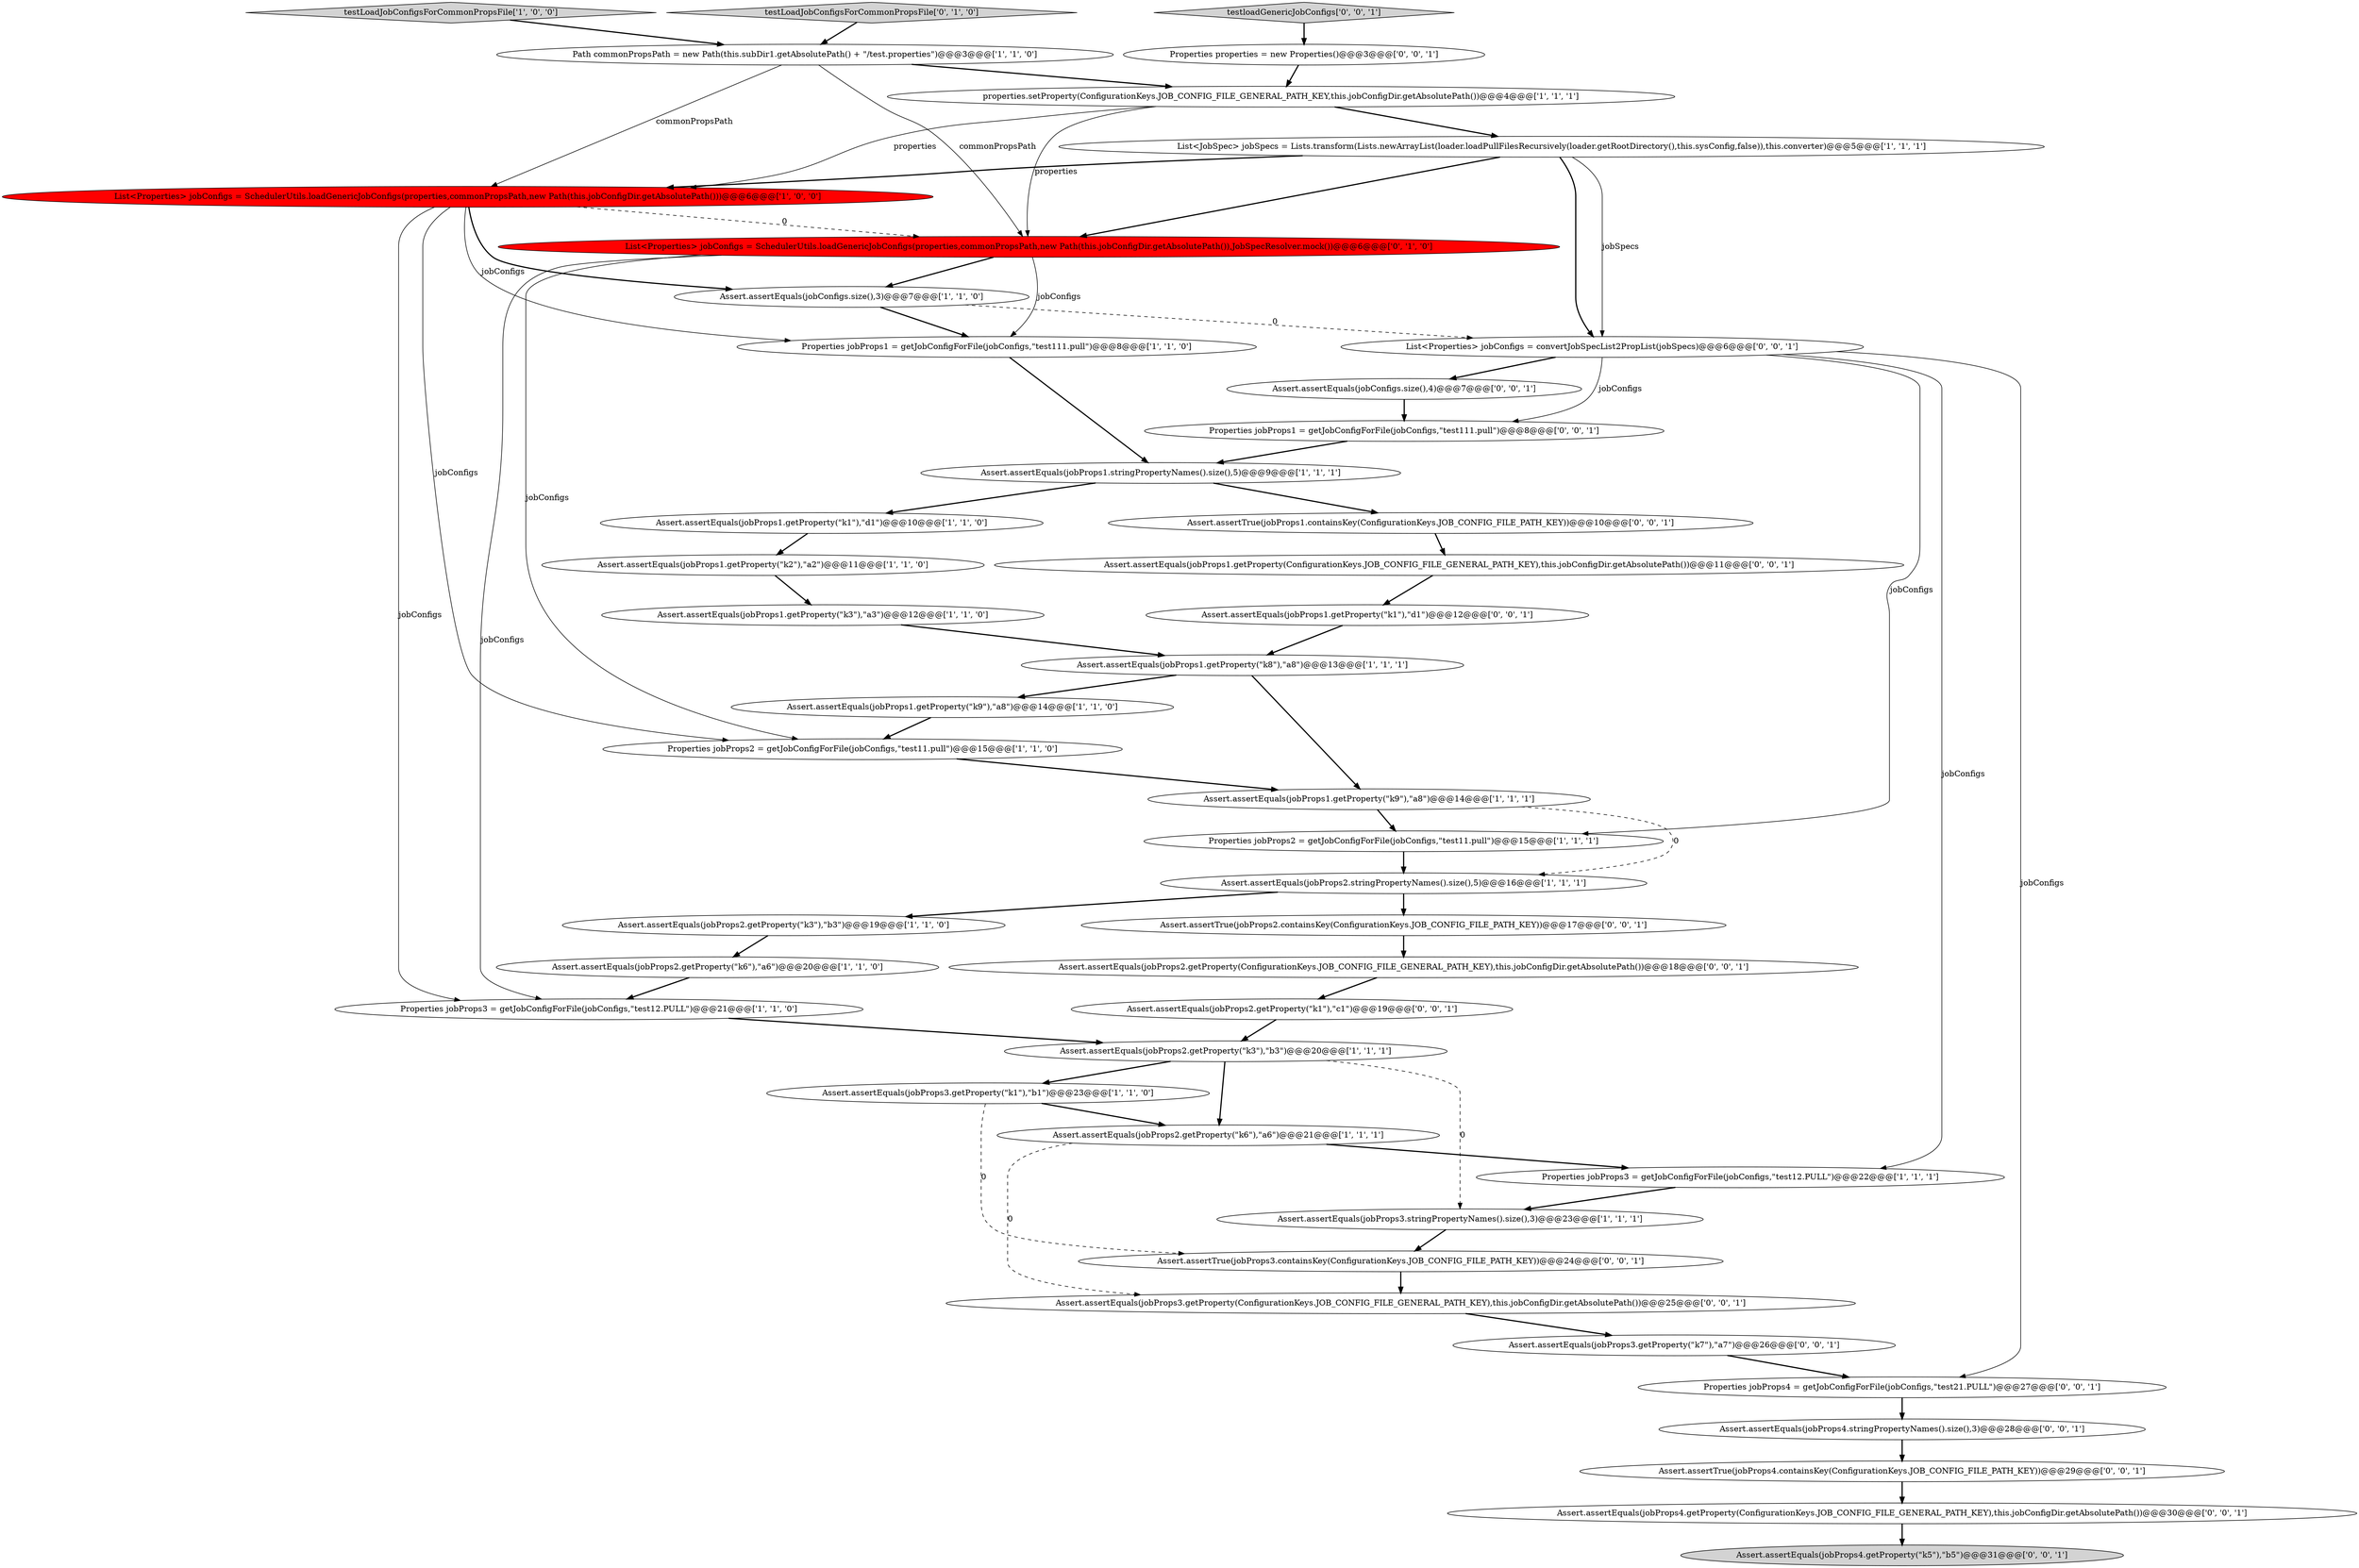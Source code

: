 digraph {
35 [style = filled, label = "List<Properties> jobConfigs = convertJobSpecList2PropList(jobSpecs)@@@6@@@['0', '0', '1']", fillcolor = white, shape = ellipse image = "AAA0AAABBB3BBB"];
11 [style = filled, label = "Assert.assertEquals(jobProps1.getProperty(\"k8\"),\"a8\")@@@13@@@['1', '1', '1']", fillcolor = white, shape = ellipse image = "AAA0AAABBB1BBB"];
13 [style = filled, label = "Assert.assertEquals(jobProps1.stringPropertyNames().size(),5)@@@9@@@['1', '1', '1']", fillcolor = white, shape = ellipse image = "AAA0AAABBB1BBB"];
38 [style = filled, label = "Assert.assertEquals(jobProps2.getProperty(\"k1\"),\"c1\")@@@19@@@['0', '0', '1']", fillcolor = white, shape = ellipse image = "AAA0AAABBB3BBB"];
41 [style = filled, label = "Assert.assertTrue(jobProps1.containsKey(ConfigurationKeys.JOB_CONFIG_FILE_PATH_KEY))@@@10@@@['0', '0', '1']", fillcolor = white, shape = ellipse image = "AAA0AAABBB3BBB"];
34 [style = filled, label = "Assert.assertEquals(jobProps1.getProperty(\"k1\"),\"d1\")@@@12@@@['0', '0', '1']", fillcolor = white, shape = ellipse image = "AAA0AAABBB3BBB"];
32 [style = filled, label = "Properties jobProps4 = getJobConfigForFile(jobConfigs,\"test21.PULL\")@@@27@@@['0', '0', '1']", fillcolor = white, shape = ellipse image = "AAA0AAABBB3BBB"];
6 [style = filled, label = "Assert.assertEquals(jobProps2.getProperty(\"k6\"),\"a6\")@@@21@@@['1', '1', '1']", fillcolor = white, shape = ellipse image = "AAA0AAABBB1BBB"];
33 [style = filled, label = "Assert.assertTrue(jobProps2.containsKey(ConfigurationKeys.JOB_CONFIG_FILE_PATH_KEY))@@@17@@@['0', '0', '1']", fillcolor = white, shape = ellipse image = "AAA0AAABBB3BBB"];
25 [style = filled, label = "testLoadJobConfigsForCommonPropsFile['0', '1', '0']", fillcolor = lightgray, shape = diamond image = "AAA0AAABBB2BBB"];
19 [style = filled, label = "Assert.assertEquals(jobConfigs.size(),3)@@@7@@@['1', '1', '0']", fillcolor = white, shape = ellipse image = "AAA0AAABBB1BBB"];
42 [style = filled, label = "testloadGenericJobConfigs['0', '0', '1']", fillcolor = lightgray, shape = diamond image = "AAA0AAABBB3BBB"];
15 [style = filled, label = "Assert.assertEquals(jobProps2.stringPropertyNames().size(),5)@@@16@@@['1', '1', '1']", fillcolor = white, shape = ellipse image = "AAA0AAABBB1BBB"];
26 [style = filled, label = "List<Properties> jobConfigs = SchedulerUtils.loadGenericJobConfigs(properties,commonPropsPath,new Path(this.jobConfigDir.getAbsolutePath()),JobSpecResolver.mock())@@@6@@@['0', '1', '0']", fillcolor = red, shape = ellipse image = "AAA1AAABBB2BBB"];
45 [style = filled, label = "Assert.assertEquals(jobProps4.getProperty(\"k5\"),\"b5\")@@@31@@@['0', '0', '1']", fillcolor = lightgray, shape = ellipse image = "AAA0AAABBB3BBB"];
29 [style = filled, label = "Assert.assertEquals(jobProps1.getProperty(ConfigurationKeys.JOB_CONFIG_FILE_GENERAL_PATH_KEY),this.jobConfigDir.getAbsolutePath())@@@11@@@['0', '0', '1']", fillcolor = white, shape = ellipse image = "AAA0AAABBB3BBB"];
24 [style = filled, label = "Properties jobProps3 = getJobConfigForFile(jobConfigs,\"test12.PULL\")@@@21@@@['1', '1', '0']", fillcolor = white, shape = ellipse image = "AAA0AAABBB1BBB"];
17 [style = filled, label = "Assert.assertEquals(jobProps1.getProperty(\"k3\"),\"a3\")@@@12@@@['1', '1', '0']", fillcolor = white, shape = ellipse image = "AAA0AAABBB1BBB"];
8 [style = filled, label = "properties.setProperty(ConfigurationKeys.JOB_CONFIG_FILE_GENERAL_PATH_KEY,this.jobConfigDir.getAbsolutePath())@@@4@@@['1', '1', '1']", fillcolor = white, shape = ellipse image = "AAA0AAABBB1BBB"];
1 [style = filled, label = "Assert.assertEquals(jobProps1.getProperty(\"k1\"),\"d1\")@@@10@@@['1', '1', '0']", fillcolor = white, shape = ellipse image = "AAA0AAABBB1BBB"];
3 [style = filled, label = "Path commonPropsPath = new Path(this.subDir1.getAbsolutePath() + \"/test.properties\")@@@3@@@['1', '1', '0']", fillcolor = white, shape = ellipse image = "AAA0AAABBB1BBB"];
18 [style = filled, label = "Assert.assertEquals(jobProps1.getProperty(\"k9\"),\"a8\")@@@14@@@['1', '1', '0']", fillcolor = white, shape = ellipse image = "AAA0AAABBB1BBB"];
21 [style = filled, label = "Assert.assertEquals(jobProps3.stringPropertyNames().size(),3)@@@23@@@['1', '1', '1']", fillcolor = white, shape = ellipse image = "AAA0AAABBB1BBB"];
31 [style = filled, label = "Assert.assertEquals(jobConfigs.size(),4)@@@7@@@['0', '0', '1']", fillcolor = white, shape = ellipse image = "AAA0AAABBB3BBB"];
7 [style = filled, label = "Assert.assertEquals(jobProps2.getProperty(\"k3\"),\"b3\")@@@19@@@['1', '1', '0']", fillcolor = white, shape = ellipse image = "AAA0AAABBB1BBB"];
43 [style = filled, label = "Assert.assertEquals(jobProps3.getProperty(\"k7\"),\"a7\")@@@26@@@['0', '0', '1']", fillcolor = white, shape = ellipse image = "AAA0AAABBB3BBB"];
23 [style = filled, label = "List<Properties> jobConfigs = SchedulerUtils.loadGenericJobConfigs(properties,commonPropsPath,new Path(this.jobConfigDir.getAbsolutePath()))@@@6@@@['1', '0', '0']", fillcolor = red, shape = ellipse image = "AAA1AAABBB1BBB"];
44 [style = filled, label = "Assert.assertEquals(jobProps4.stringPropertyNames().size(),3)@@@28@@@['0', '0', '1']", fillcolor = white, shape = ellipse image = "AAA0AAABBB3BBB"];
40 [style = filled, label = "Assert.assertEquals(jobProps4.getProperty(ConfigurationKeys.JOB_CONFIG_FILE_GENERAL_PATH_KEY),this.jobConfigDir.getAbsolutePath())@@@30@@@['0', '0', '1']", fillcolor = white, shape = ellipse image = "AAA0AAABBB3BBB"];
0 [style = filled, label = "Assert.assertEquals(jobProps1.getProperty(\"k9\"),\"a8\")@@@14@@@['1', '1', '1']", fillcolor = white, shape = ellipse image = "AAA0AAABBB1BBB"];
16 [style = filled, label = "Assert.assertEquals(jobProps2.getProperty(\"k3\"),\"b3\")@@@20@@@['1', '1', '1']", fillcolor = white, shape = ellipse image = "AAA0AAABBB1BBB"];
12 [style = filled, label = "Assert.assertEquals(jobProps1.getProperty(\"k2\"),\"a2\")@@@11@@@['1', '1', '0']", fillcolor = white, shape = ellipse image = "AAA0AAABBB1BBB"];
10 [style = filled, label = "Assert.assertEquals(jobProps2.getProperty(\"k6\"),\"a6\")@@@20@@@['1', '1', '0']", fillcolor = white, shape = ellipse image = "AAA0AAABBB1BBB"];
30 [style = filled, label = "Properties properties = new Properties()@@@3@@@['0', '0', '1']", fillcolor = white, shape = ellipse image = "AAA0AAABBB3BBB"];
9 [style = filled, label = "Properties jobProps1 = getJobConfigForFile(jobConfigs,\"test111.pull\")@@@8@@@['1', '1', '0']", fillcolor = white, shape = ellipse image = "AAA0AAABBB1BBB"];
37 [style = filled, label = "Assert.assertEquals(jobProps2.getProperty(ConfigurationKeys.JOB_CONFIG_FILE_GENERAL_PATH_KEY),this.jobConfigDir.getAbsolutePath())@@@18@@@['0', '0', '1']", fillcolor = white, shape = ellipse image = "AAA0AAABBB3BBB"];
14 [style = filled, label = "Properties jobProps2 = getJobConfigForFile(jobConfigs,\"test11.pull\")@@@15@@@['1', '1', '0']", fillcolor = white, shape = ellipse image = "AAA0AAABBB1BBB"];
28 [style = filled, label = "Assert.assertTrue(jobProps4.containsKey(ConfigurationKeys.JOB_CONFIG_FILE_PATH_KEY))@@@29@@@['0', '0', '1']", fillcolor = white, shape = ellipse image = "AAA0AAABBB3BBB"];
2 [style = filled, label = "testLoadJobConfigsForCommonPropsFile['1', '0', '0']", fillcolor = lightgray, shape = diamond image = "AAA0AAABBB1BBB"];
36 [style = filled, label = "Assert.assertEquals(jobProps3.getProperty(ConfigurationKeys.JOB_CONFIG_FILE_GENERAL_PATH_KEY),this.jobConfigDir.getAbsolutePath())@@@25@@@['0', '0', '1']", fillcolor = white, shape = ellipse image = "AAA0AAABBB3BBB"];
4 [style = filled, label = "Properties jobProps2 = getJobConfigForFile(jobConfigs,\"test11.pull\")@@@15@@@['1', '1', '1']", fillcolor = white, shape = ellipse image = "AAA0AAABBB1BBB"];
22 [style = filled, label = "Assert.assertEquals(jobProps3.getProperty(\"k1\"),\"b1\")@@@23@@@['1', '1', '0']", fillcolor = white, shape = ellipse image = "AAA0AAABBB1BBB"];
39 [style = filled, label = "Properties jobProps1 = getJobConfigForFile(jobConfigs,\"test111.pull\")@@@8@@@['0', '0', '1']", fillcolor = white, shape = ellipse image = "AAA0AAABBB3BBB"];
20 [style = filled, label = "Properties jobProps3 = getJobConfigForFile(jobConfigs,\"test12.PULL\")@@@22@@@['1', '1', '1']", fillcolor = white, shape = ellipse image = "AAA0AAABBB1BBB"];
27 [style = filled, label = "Assert.assertTrue(jobProps3.containsKey(ConfigurationKeys.JOB_CONFIG_FILE_PATH_KEY))@@@24@@@['0', '0', '1']", fillcolor = white, shape = ellipse image = "AAA0AAABBB3BBB"];
5 [style = filled, label = "List<JobSpec> jobSpecs = Lists.transform(Lists.newArrayList(loader.loadPullFilesRecursively(loader.getRootDirectory(),this.sysConfig,false)),this.converter)@@@5@@@['1', '1', '1']", fillcolor = white, shape = ellipse image = "AAA0AAABBB1BBB"];
36->43 [style = bold, label=""];
35->31 [style = bold, label=""];
27->36 [style = bold, label=""];
28->40 [style = bold, label=""];
15->7 [style = bold, label=""];
3->26 [style = solid, label="commonPropsPath"];
5->23 [style = bold, label=""];
21->27 [style = bold, label=""];
7->10 [style = bold, label=""];
39->13 [style = bold, label=""];
3->23 [style = solid, label="commonPropsPath"];
10->24 [style = bold, label=""];
41->29 [style = bold, label=""];
2->3 [style = bold, label=""];
16->6 [style = bold, label=""];
4->15 [style = bold, label=""];
12->17 [style = bold, label=""];
25->3 [style = bold, label=""];
38->16 [style = bold, label=""];
43->32 [style = bold, label=""];
5->26 [style = bold, label=""];
0->15 [style = dashed, label="0"];
15->33 [style = bold, label=""];
8->26 [style = solid, label="properties"];
35->32 [style = solid, label="jobConfigs"];
22->27 [style = dashed, label="0"];
29->34 [style = bold, label=""];
23->26 [style = dashed, label="0"];
16->22 [style = bold, label=""];
26->19 [style = bold, label=""];
16->21 [style = dashed, label="0"];
34->11 [style = bold, label=""];
11->18 [style = bold, label=""];
13->1 [style = bold, label=""];
20->21 [style = bold, label=""];
13->41 [style = bold, label=""];
6->20 [style = bold, label=""];
26->9 [style = solid, label="jobConfigs"];
24->16 [style = bold, label=""];
35->39 [style = solid, label="jobConfigs"];
11->0 [style = bold, label=""];
5->35 [style = solid, label="jobSpecs"];
8->23 [style = solid, label="properties"];
8->5 [style = bold, label=""];
14->0 [style = bold, label=""];
19->9 [style = bold, label=""];
0->4 [style = bold, label=""];
42->30 [style = bold, label=""];
37->38 [style = bold, label=""];
3->8 [style = bold, label=""];
23->19 [style = bold, label=""];
44->28 [style = bold, label=""];
6->36 [style = dashed, label="0"];
1->12 [style = bold, label=""];
32->44 [style = bold, label=""];
26->24 [style = solid, label="jobConfigs"];
35->20 [style = solid, label="jobConfigs"];
23->14 [style = solid, label="jobConfigs"];
40->45 [style = bold, label=""];
31->39 [style = bold, label=""];
23->24 [style = solid, label="jobConfigs"];
26->14 [style = solid, label="jobConfigs"];
30->8 [style = bold, label=""];
19->35 [style = dashed, label="0"];
33->37 [style = bold, label=""];
35->4 [style = solid, label="jobConfigs"];
18->14 [style = bold, label=""];
5->35 [style = bold, label=""];
23->9 [style = solid, label="jobConfigs"];
22->6 [style = bold, label=""];
9->13 [style = bold, label=""];
17->11 [style = bold, label=""];
}
